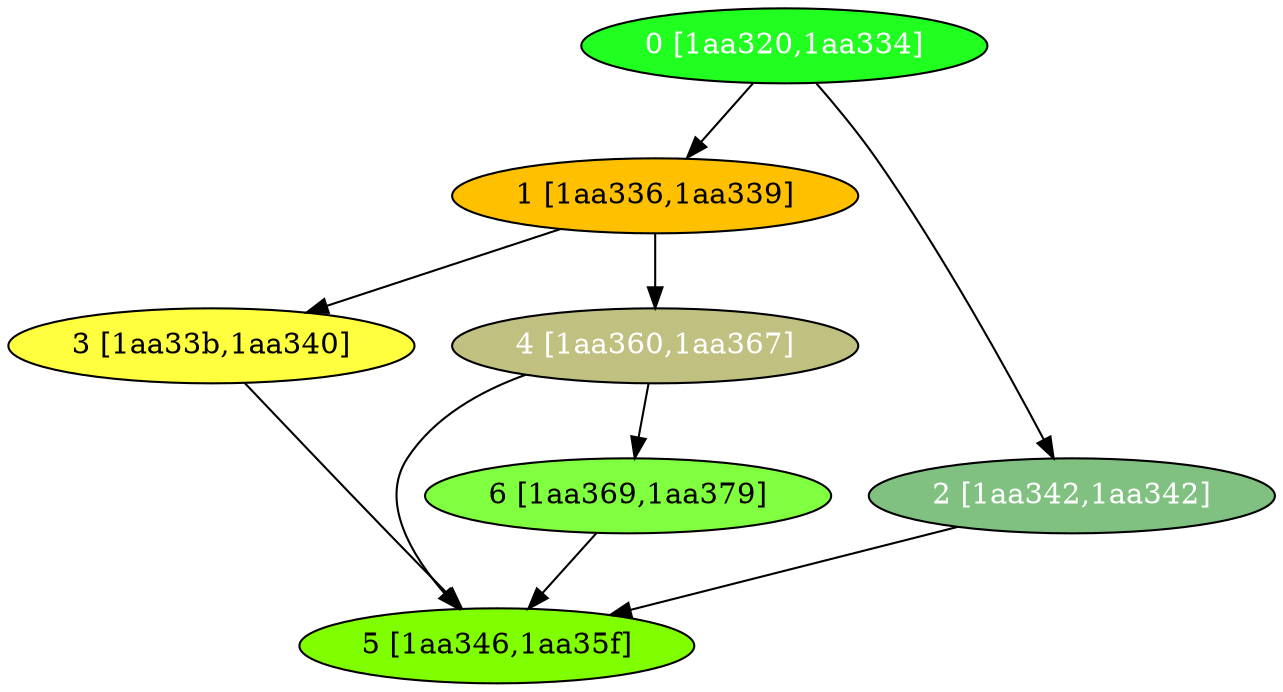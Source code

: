 diGraph libnss3{
	libnss3_0  [style=filled fillcolor="#20FF20" fontcolor="#ffffff" shape=oval label="0 [1aa320,1aa334]"]
	libnss3_1  [style=filled fillcolor="#FFC000" fontcolor="#000000" shape=oval label="1 [1aa336,1aa339]"]
	libnss3_2  [style=filled fillcolor="#80C080" fontcolor="#ffffff" shape=oval label="2 [1aa342,1aa342]"]
	libnss3_3  [style=filled fillcolor="#FFFF40" fontcolor="#000000" shape=oval label="3 [1aa33b,1aa340]"]
	libnss3_4  [style=filled fillcolor="#C0C080" fontcolor="#ffffff" shape=oval label="4 [1aa360,1aa367]"]
	libnss3_5  [style=filled fillcolor="#80FF00" fontcolor="#000000" shape=oval label="5 [1aa346,1aa35f]"]
	libnss3_6  [style=filled fillcolor="#80FF40" fontcolor="#000000" shape=oval label="6 [1aa369,1aa379]"]

	libnss3_0 -> libnss3_1
	libnss3_0 -> libnss3_2
	libnss3_1 -> libnss3_3
	libnss3_1 -> libnss3_4
	libnss3_2 -> libnss3_5
	libnss3_3 -> libnss3_5
	libnss3_4 -> libnss3_5
	libnss3_4 -> libnss3_6
	libnss3_6 -> libnss3_5
}